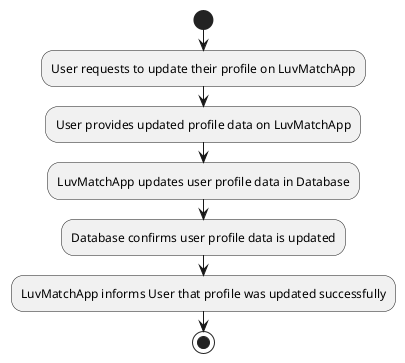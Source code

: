 @startuml

start

:User requests to update their profile on LuvMatchApp;

:User provides updated profile data on LuvMatchApp;

:LuvMatchApp updates user profile data in Database;

:Database confirms user profile data is updated;

:LuvMatchApp informs User that profile was updated successfully;

stop

@enduml
